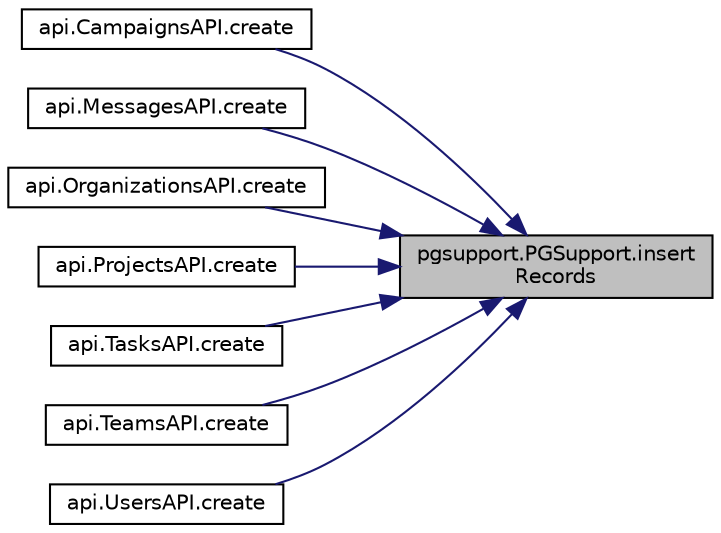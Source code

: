 digraph "pgsupport.PGSupport.insertRecords"
{
 // LATEX_PDF_SIZE
  edge [fontname="Helvetica",fontsize="10",labelfontname="Helvetica",labelfontsize="10"];
  node [fontname="Helvetica",fontsize="10",shape=record];
  rankdir="RL";
  Node1 [label="pgsupport.PGSupport.insert\lRecords",height=0.2,width=0.4,color="black", fillcolor="grey75", style="filled", fontcolor="black",tooltip=" "];
  Node1 -> Node2 [dir="back",color="midnightblue",fontsize="10",style="solid",fontname="Helvetica"];
  Node2 [label="api.CampaignsAPI.create",height=0.2,width=0.4,color="black", fillcolor="white", style="filled",URL="$classapi_1_1CampaignsAPI.html#ac9113d809d8e756d7e87bc8fc8c48442",tooltip=" "];
  Node1 -> Node3 [dir="back",color="midnightblue",fontsize="10",style="solid",fontname="Helvetica"];
  Node3 [label="api.MessagesAPI.create",height=0.2,width=0.4,color="black", fillcolor="white", style="filled",URL="$classapi_1_1MessagesAPI.html#a068dbe65ab9583589a57d04fba2e6e7f",tooltip=" "];
  Node1 -> Node4 [dir="back",color="midnightblue",fontsize="10",style="solid",fontname="Helvetica"];
  Node4 [label="api.OrganizationsAPI.create",height=0.2,width=0.4,color="black", fillcolor="white", style="filled",URL="$classapi_1_1OrganizationsAPI.html#aa67847f3a3cef3ed0c74a86b4f8f88df",tooltip=" "];
  Node1 -> Node5 [dir="back",color="midnightblue",fontsize="10",style="solid",fontname="Helvetica"];
  Node5 [label="api.ProjectsAPI.create",height=0.2,width=0.4,color="black", fillcolor="white", style="filled",URL="$classapi_1_1ProjectsAPI.html#a530f889ef1e6c1cfd7538db972e648e3",tooltip=" "];
  Node1 -> Node6 [dir="back",color="midnightblue",fontsize="10",style="solid",fontname="Helvetica"];
  Node6 [label="api.TasksAPI.create",height=0.2,width=0.4,color="black", fillcolor="white", style="filled",URL="$classapi_1_1TasksAPI.html#afdeb6c7efc581a3f025a05621b3c955b",tooltip=" "];
  Node1 -> Node7 [dir="back",color="midnightblue",fontsize="10",style="solid",fontname="Helvetica"];
  Node7 [label="api.TeamsAPI.create",height=0.2,width=0.4,color="black", fillcolor="white", style="filled",URL="$classapi_1_1TeamsAPI.html#a65400e13d835b198eaf208d7ad2a97de",tooltip=" "];
  Node1 -> Node8 [dir="back",color="midnightblue",fontsize="10",style="solid",fontname="Helvetica"];
  Node8 [label="api.UsersAPI.create",height=0.2,width=0.4,color="black", fillcolor="white", style="filled",URL="$classapi_1_1UsersAPI.html#a1292a724dfc055306f7c3676af9594a1",tooltip=" "];
}
